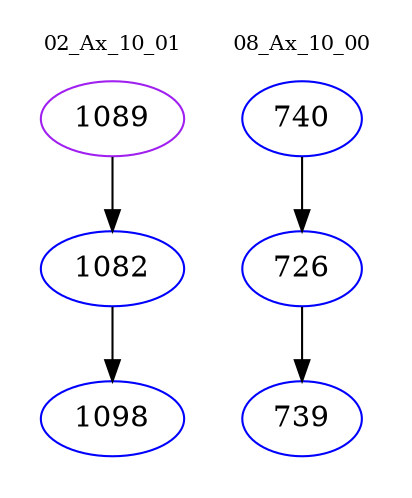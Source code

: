 digraph{
subgraph cluster_0 {
color = white
label = "02_Ax_10_01";
fontsize=10;
T0_1089 [label="1089", color="purple"]
T0_1089 -> T0_1082 [color="black"]
T0_1082 [label="1082", color="blue"]
T0_1082 -> T0_1098 [color="black"]
T0_1098 [label="1098", color="blue"]
}
subgraph cluster_1 {
color = white
label = "08_Ax_10_00";
fontsize=10;
T1_740 [label="740", color="blue"]
T1_740 -> T1_726 [color="black"]
T1_726 [label="726", color="blue"]
T1_726 -> T1_739 [color="black"]
T1_739 [label="739", color="blue"]
}
}
